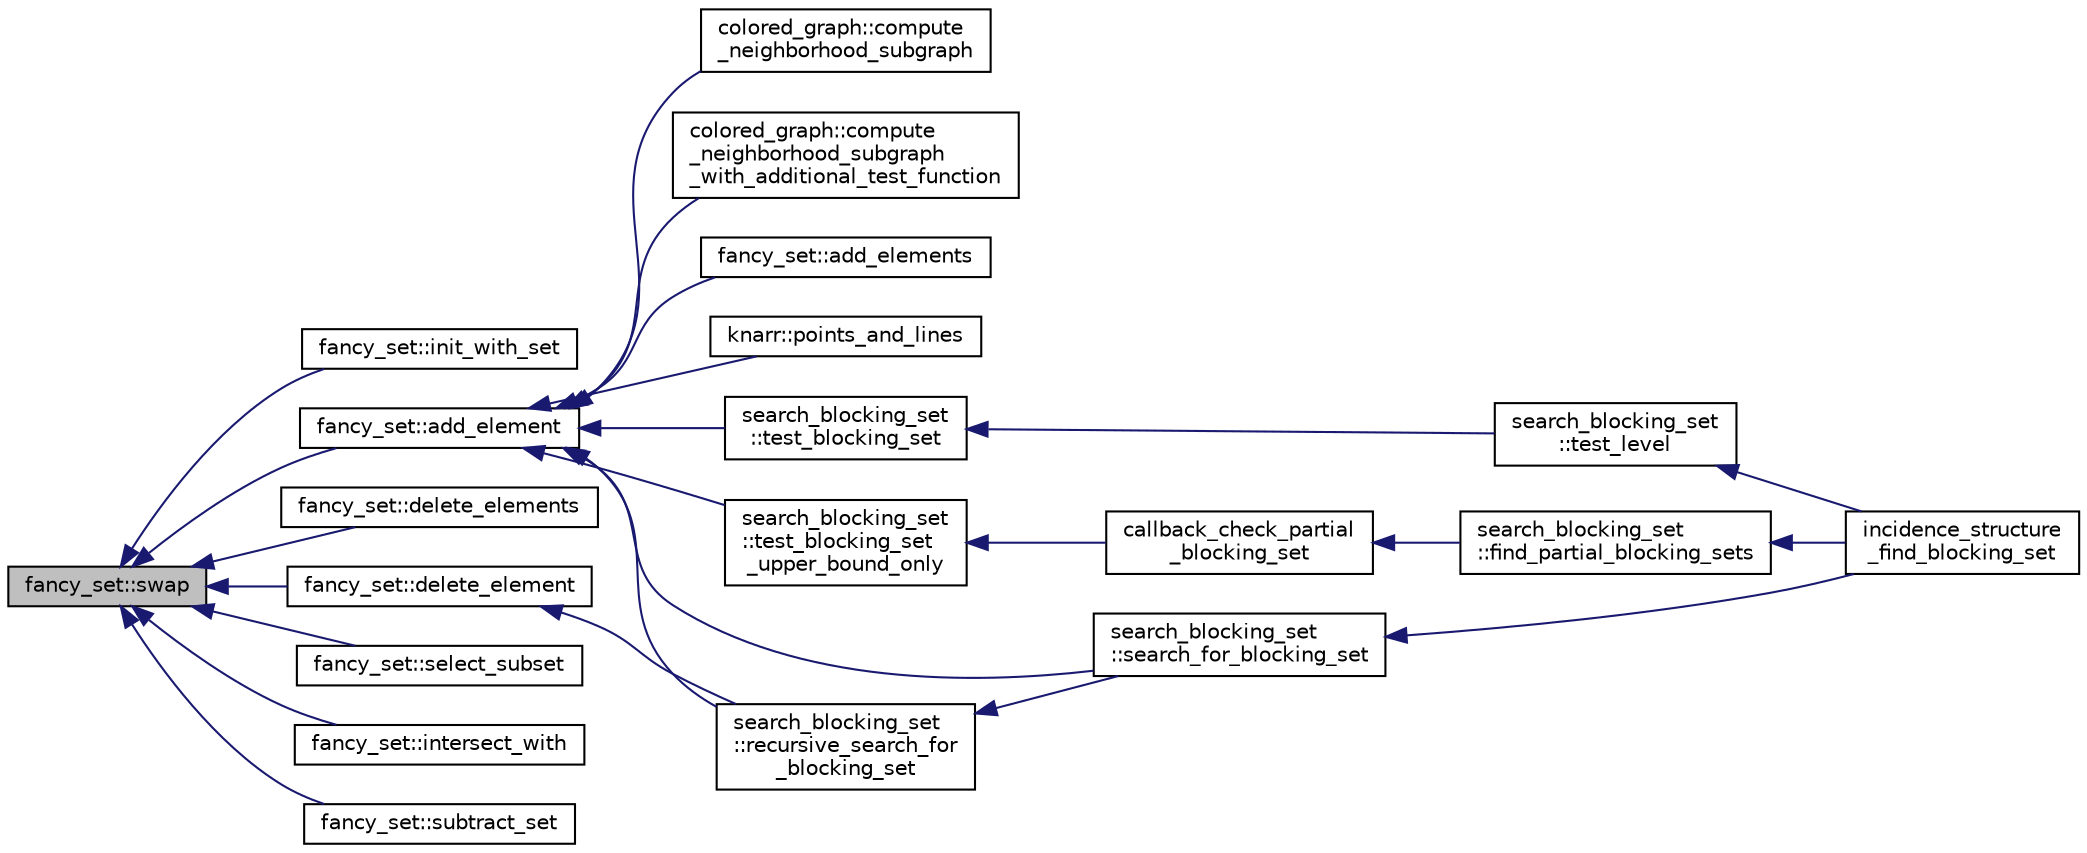 digraph "fancy_set::swap"
{
  edge [fontname="Helvetica",fontsize="10",labelfontname="Helvetica",labelfontsize="10"];
  node [fontname="Helvetica",fontsize="10",shape=record];
  rankdir="LR";
  Node137 [label="fancy_set::swap",height=0.2,width=0.4,color="black", fillcolor="grey75", style="filled", fontcolor="black"];
  Node137 -> Node138 [dir="back",color="midnightblue",fontsize="10",style="solid",fontname="Helvetica"];
  Node138 [label="fancy_set::init_with_set",height=0.2,width=0.4,color="black", fillcolor="white", style="filled",URL="$d5/da4/classfancy__set.html#a03b0a2b524e9ab493499c0f5f9fe4cfd"];
  Node137 -> Node139 [dir="back",color="midnightblue",fontsize="10",style="solid",fontname="Helvetica"];
  Node139 [label="fancy_set::add_element",height=0.2,width=0.4,color="black", fillcolor="white", style="filled",URL="$d5/da4/classfancy__set.html#ab3f7e0bf35d0c312db44973eaad5b085"];
  Node139 -> Node140 [dir="back",color="midnightblue",fontsize="10",style="solid",fontname="Helvetica"];
  Node140 [label="colored_graph::compute\l_neighborhood_subgraph",height=0.2,width=0.4,color="black", fillcolor="white", style="filled",URL="$dc/de2/classcolored__graph.html#abea9e2c972a799ae17763b8faad9c37a"];
  Node139 -> Node141 [dir="back",color="midnightblue",fontsize="10",style="solid",fontname="Helvetica"];
  Node141 [label="colored_graph::compute\l_neighborhood_subgraph\l_with_additional_test_function",height=0.2,width=0.4,color="black", fillcolor="white", style="filled",URL="$dc/de2/classcolored__graph.html#a8f463f37779583b7d4fed1ac35097c2c"];
  Node139 -> Node142 [dir="back",color="midnightblue",fontsize="10",style="solid",fontname="Helvetica"];
  Node142 [label="fancy_set::add_elements",height=0.2,width=0.4,color="black", fillcolor="white", style="filled",URL="$d5/da4/classfancy__set.html#a624a559634418acd3818f0a24f1ee404"];
  Node139 -> Node143 [dir="back",color="midnightblue",fontsize="10",style="solid",fontname="Helvetica"];
  Node143 [label="knarr::points_and_lines",height=0.2,width=0.4,color="black", fillcolor="white", style="filled",URL="$d7/de5/classknarr.html#abb50a19df35495d508b0cb127d4eb908"];
  Node139 -> Node144 [dir="back",color="midnightblue",fontsize="10",style="solid",fontname="Helvetica"];
  Node144 [label="search_blocking_set\l::test_blocking_set",height=0.2,width=0.4,color="black", fillcolor="white", style="filled",URL="$dc/d36/classsearch__blocking__set.html#a40f8e6200ebf133284aef437dfc4204e"];
  Node144 -> Node145 [dir="back",color="midnightblue",fontsize="10",style="solid",fontname="Helvetica"];
  Node145 [label="search_blocking_set\l::test_level",height=0.2,width=0.4,color="black", fillcolor="white", style="filled",URL="$dc/d36/classsearch__blocking__set.html#a438d1a418dc20c5ad05b533fa881729d"];
  Node145 -> Node146 [dir="back",color="midnightblue",fontsize="10",style="solid",fontname="Helvetica"];
  Node146 [label="incidence_structure\l_find_blocking_set",height=0.2,width=0.4,color="black", fillcolor="white", style="filled",URL="$df/d74/tl__geometry_8h.html#a8e3d42d0018f8a804b9686b1c4951186"];
  Node139 -> Node147 [dir="back",color="midnightblue",fontsize="10",style="solid",fontname="Helvetica"];
  Node147 [label="search_blocking_set\l::test_blocking_set\l_upper_bound_only",height=0.2,width=0.4,color="black", fillcolor="white", style="filled",URL="$dc/d36/classsearch__blocking__set.html#ae1ec331b4fa4715c79a22bac0a71f146"];
  Node147 -> Node148 [dir="back",color="midnightblue",fontsize="10",style="solid",fontname="Helvetica"];
  Node148 [label="callback_check_partial\l_blocking_set",height=0.2,width=0.4,color="black", fillcolor="white", style="filled",URL="$df/d74/tl__geometry_8h.html#a75b6c1cd4f88a79989267297a15820f8"];
  Node148 -> Node149 [dir="back",color="midnightblue",fontsize="10",style="solid",fontname="Helvetica"];
  Node149 [label="search_blocking_set\l::find_partial_blocking_sets",height=0.2,width=0.4,color="black", fillcolor="white", style="filled",URL="$dc/d36/classsearch__blocking__set.html#ad3fdb3d356db75a02c406bc9d4e9e9b6"];
  Node149 -> Node146 [dir="back",color="midnightblue",fontsize="10",style="solid",fontname="Helvetica"];
  Node139 -> Node150 [dir="back",color="midnightblue",fontsize="10",style="solid",fontname="Helvetica"];
  Node150 [label="search_blocking_set\l::search_for_blocking_set",height=0.2,width=0.4,color="black", fillcolor="white", style="filled",URL="$dc/d36/classsearch__blocking__set.html#aea252e95af01eb415908fafbe1875a52"];
  Node150 -> Node146 [dir="back",color="midnightblue",fontsize="10",style="solid",fontname="Helvetica"];
  Node139 -> Node151 [dir="back",color="midnightblue",fontsize="10",style="solid",fontname="Helvetica"];
  Node151 [label="search_blocking_set\l::recursive_search_for\l_blocking_set",height=0.2,width=0.4,color="black", fillcolor="white", style="filled",URL="$dc/d36/classsearch__blocking__set.html#a3e93fae9b44b862b29070a42fa8c48ef"];
  Node151 -> Node150 [dir="back",color="midnightblue",fontsize="10",style="solid",fontname="Helvetica"];
  Node137 -> Node152 [dir="back",color="midnightblue",fontsize="10",style="solid",fontname="Helvetica"];
  Node152 [label="fancy_set::delete_elements",height=0.2,width=0.4,color="black", fillcolor="white", style="filled",URL="$d5/da4/classfancy__set.html#ad377d2ed9c7b0d0526bcb14b78f68b61"];
  Node137 -> Node153 [dir="back",color="midnightblue",fontsize="10",style="solid",fontname="Helvetica"];
  Node153 [label="fancy_set::delete_element",height=0.2,width=0.4,color="black", fillcolor="white", style="filled",URL="$d5/da4/classfancy__set.html#a8419fe420f1f042a27655921028eb2c5"];
  Node153 -> Node151 [dir="back",color="midnightblue",fontsize="10",style="solid",fontname="Helvetica"];
  Node137 -> Node154 [dir="back",color="midnightblue",fontsize="10",style="solid",fontname="Helvetica"];
  Node154 [label="fancy_set::select_subset",height=0.2,width=0.4,color="black", fillcolor="white", style="filled",URL="$d5/da4/classfancy__set.html#a5178bd7eab588593d1afe900e0e9d843"];
  Node137 -> Node155 [dir="back",color="midnightblue",fontsize="10",style="solid",fontname="Helvetica"];
  Node155 [label="fancy_set::intersect_with",height=0.2,width=0.4,color="black", fillcolor="white", style="filled",URL="$d5/da4/classfancy__set.html#a162e32331c759dbfad3a620f18f7bbfb"];
  Node137 -> Node156 [dir="back",color="midnightblue",fontsize="10",style="solid",fontname="Helvetica"];
  Node156 [label="fancy_set::subtract_set",height=0.2,width=0.4,color="black", fillcolor="white", style="filled",URL="$d5/da4/classfancy__set.html#a111234826ca45c820fc28c8424cb8093"];
}
